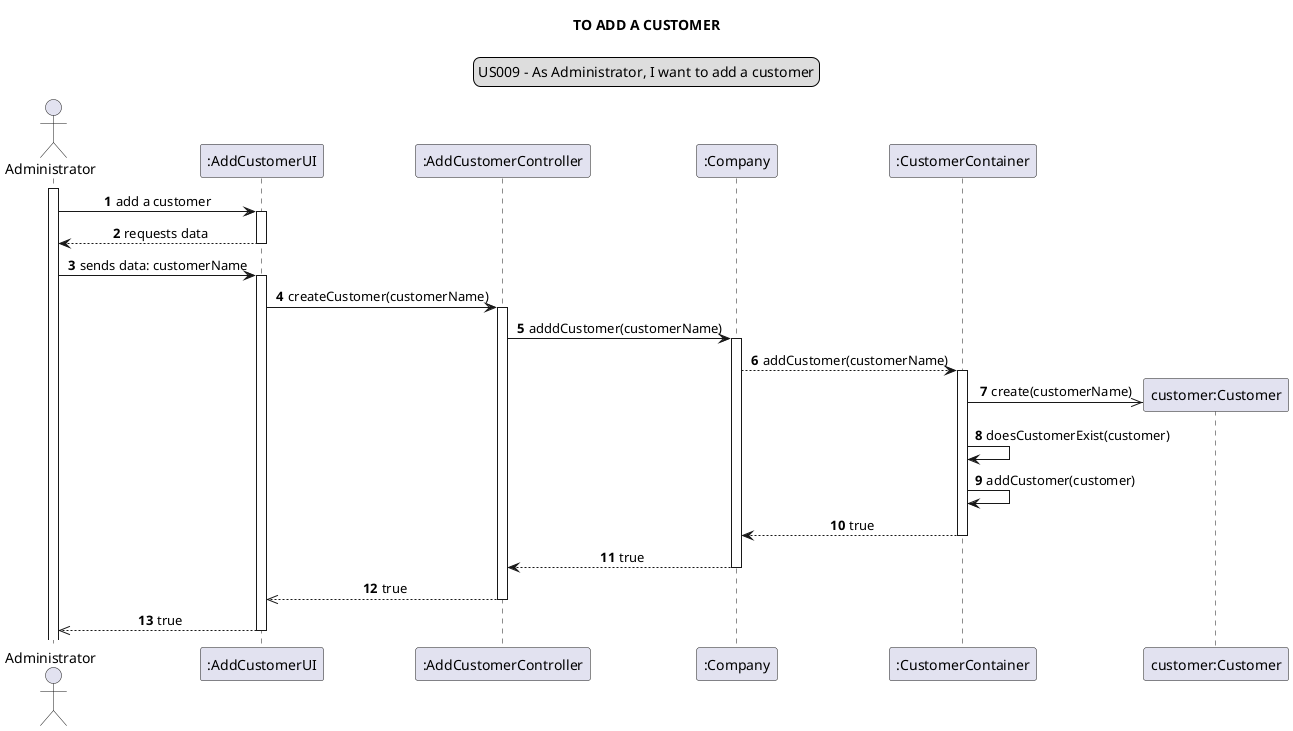 @startuml
skinparam sequenceMessageAlign center
title TO ADD A CUSTOMER
legend top
US009 - As Administrator, I want to add a customer
end legend
autonumber
actor Administrator
participant ":AddCustomerUI" as ui
participant ":AddCustomerController" as controller
participant ":Company" as company
participant ":CustomerContainer" as container
participant "customer:Customer" as customer

activate Administrator
Administrator -> ui: add a customer
activate ui
ui --> Administrator: requests data
deactivate ui
Administrator -> ui: sends data: customerName
activate ui
ui -> controller: createCustomer(customerName)
activate controller

controller -> company: adddCustomer(customerName)
activate company
company --> container: addCustomer(customerName)
create customer
activate container
container ->> customer: create(customerName)
container -> container: doesCustomerExist(customer)
container -> container: addCustomer(customer)
container --> company: true
deactivate container
company --> controller: true
deactivate company
controller -->> ui: true
deactivate controller
ui -->>Administrator: true
deactivate ui

@enduml

@startuml
skinparam sequenceMessageAlign center
title TO ADD A CUSTOMER
legend top
US009 - As Administrator, I want to add a customer
end legend
autonumber
actor Administrator
participant ":AddCustomerUI" as ui
participant ":AddCustomerController" as controller
participant ":Company" as company
participant ":ProjectContainer" as container
participant ":Project" as project

activate Administrator
Administrator -> ui: Add a customer(customer, project)
activate ui
ui --> Administrator: requests data
Administrator -> ui: sends data: customer, project
ui -> controller: addCustomer(customer, project)
activate controller
controller -> company: addCustomer(customer, project)
activate company
company -> container: addCustomer(customer, project)
activate container
container -> container: doesProjectExist(project)
container -> project: addCustomer(customer, project)
project --> container: true
container --> company: true
deactivate container
company --> controller: true
deactivate company
controller -->> ui: true
deactivate controller
ui -->>Administrator: true
deactivate ui

@enduml